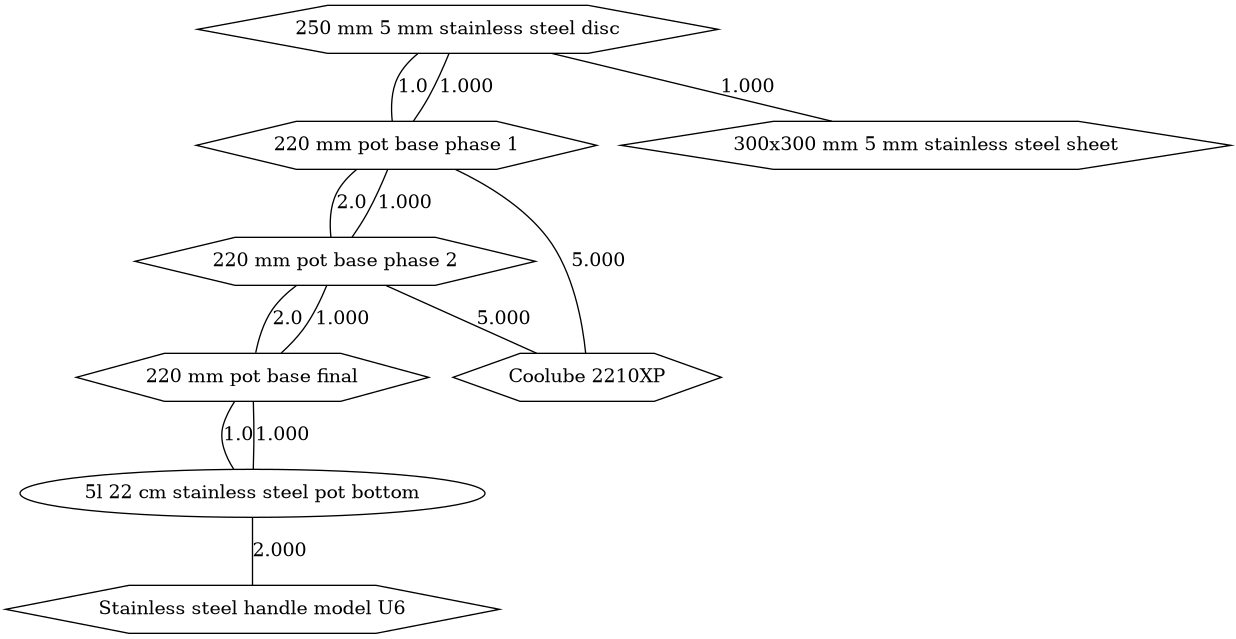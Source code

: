 @startuml
graph TreeDiagram {
"250 mm 5 mm stainless steel disc" -- "220 mm pot base phase 1"[label = 1.0]
"250 mm 5 mm stainless steel disc" -- "300x300 mm 5 mm stainless steel sheet"[label = 1.000]
"300x300 mm 5 mm stainless steel sheet" [shape=hexagon]
"220 mm pot base phase 1" -- "220 mm pot base phase 2"[label = 2.0]
"220 mm pot base phase 1" -- "250 mm 5 mm stainless steel disc"[label = 1.000]
"250 mm 5 mm stainless steel disc" [shape=hexagon]
"220 mm pot base phase 1" -- "Coolube 2210XP"[label = 5.000]
"Coolube 2210XP" [shape=hexagon]
"220 mm pot base phase 2" -- "220 mm pot base final"[label = 2.0]
"220 mm pot base phase 2" -- "220 mm pot base phase 1"[label = 1.000]
"220 mm pot base phase 1" [shape=hexagon]
"220 mm pot base phase 2" -- "Coolube 2210XP"[label = 5.000]
"Coolube 2210XP" [shape=hexagon]
"220 mm pot base final" -- "5l 22 cm stainless steel pot bottom"[label = 1.0]
"220 mm pot base final" -- "220 mm pot base phase 2"[label = 1.000]
"220 mm pot base phase 2" [shape=hexagon]
"5l 22 cm stainless steel pot bottom" -- "220 mm pot base final"[label = 1.000]
"220 mm pot base final" [shape=hexagon]
"5l 22 cm stainless steel pot bottom" -- "Stainless steel handle model U6"[label = 2.000]
"Stainless steel handle model U6" [shape=hexagon]
}
@enduml
